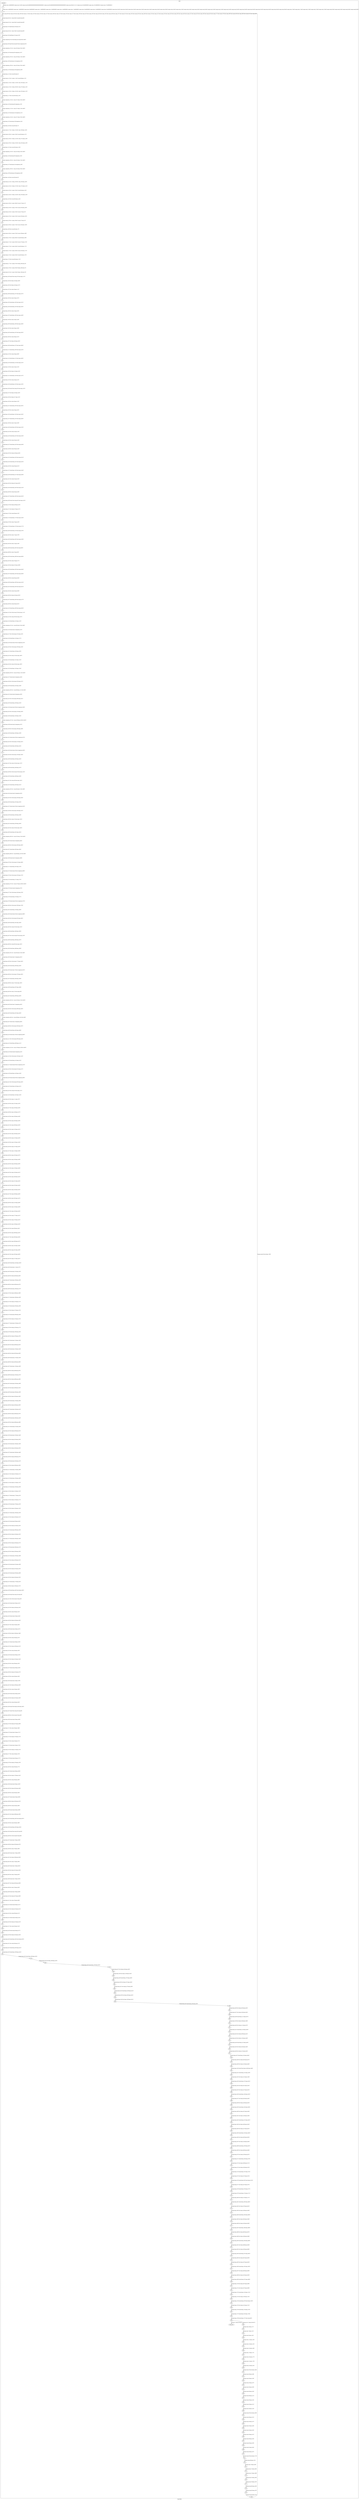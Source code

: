 digraph G {
label="Btor2XCFA";
subgraph cluster_0 {
label="main";
main_init[];
l1[];
l3[];
l4[];
l5[];
l6[];
l7[];
l8[];
l9[];
l10[];
l11[];
l12[];
l13[];
l14[];
l15[];
l16[];
l17[];
l18[];
l19[];
l20[];
l21[];
l22[];
l23[];
l24[];
l25[];
l26[];
l27[];
l28[];
l29[];
l30[];
l31[];
l32[];
l33[];
l34[];
l35[];
l36[];
l37[];
l38[];
l39[];
l40[];
l41[];
l42[];
l43[];
l44[];
l45[];
l46[];
l47[];
l48[];
l49[];
l50[];
l51[];
l52[];
l53[];
l54[];
l55[];
l56[];
l57[];
l58[];
l59[];
l60[];
l61[];
l62[];
l63[];
l64[];
l65[];
l66[];
l67[];
l68[];
l69[];
l70[];
l71[];
l72[];
l73[];
l74[];
l75[];
l76[];
l77[];
l78[];
l79[];
l80[];
l81[];
l82[];
l83[];
l84[];
l85[];
l86[];
l87[];
l88[];
l89[];
l90[];
l91[];
l92[];
l93[];
l94[];
l95[];
l96[];
l97[];
l98[];
l99[];
l100[];
l101[];
l102[];
l103[];
l104[];
l105[];
l106[];
l107[];
l108[];
l109[];
l110[];
l111[];
l112[];
l113[];
l114[];
l115[];
l116[];
l117[];
l118[];
l119[];
l120[];
l121[];
l122[];
l123[];
l124[];
l125[];
l126[];
l127[];
l128[];
l129[];
l130[];
l131[];
l132[];
l133[];
l134[];
l135[];
l136[];
l137[];
l138[];
l139[];
l140[];
l141[];
l142[];
l143[];
l144[];
l145[];
l146[];
l147[];
l148[];
l149[];
l150[];
l151[];
l152[];
l153[];
l154[];
l155[];
l156[];
l157[];
l158[];
l159[];
l160[];
l161[];
l162[];
l163[];
l164[];
l165[];
l166[];
l167[];
l168[];
l169[];
l170[];
l171[];
l172[];
l173[];
l174[];
l175[];
l176[];
l177[];
l178[];
l179[];
l180[];
l181[];
l182[];
l183[];
l184[];
l185[];
l186[];
l187[];
l188[];
l189[];
l190[];
l191[];
l192[];
l193[];
l194[];
l195[];
l196[];
l197[];
l198[];
l199[];
l200[];
l201[];
l202[];
l203[];
l204[];
l205[];
l206[];
l207[];
l208[];
l209[];
l210[];
l211[];
l212[];
l213[];
l214[];
l215[];
l216[];
l217[];
l218[];
l219[];
l220[];
l221[];
l222[];
l223[];
l224[];
l225[];
l226[];
l227[];
l228[];
l229[];
l230[];
l231[];
l232[];
l233[];
l234[];
l235[];
l236[];
l237[];
l238[];
l239[];
l240[];
l241[];
l242[];
l243[];
l244[];
l245[];
l246[];
l247[];
l248[];
l249[];
l250[];
l251[];
l252[];
l253[];
l254[];
l255[];
l256[];
l257[];
l258[];
l259[];
l260[];
l261[];
l262[];
l263[];
l264[];
l265[];
l266[];
l267[];
l268[];
l269[];
l270[];
l271[];
l272[];
l273[];
l274[];
l275[];
l276[];
l277[];
l278[];
l279[];
l280[];
l281[];
l282[];
l283[];
l284[];
l285[];
l286[];
l287[];
l288[];
l289[];
l290[];
l291[];
l292[];
l293[];
l294[];
l295[];
l296[];
l297[];
l298[];
l299[];
l300[];
l301[];
l302[];
l303[];
l304[];
l305[];
l306[];
l307[];
l308[];
l309[];
l310[];
l311[];
l312[];
l313[];
l314[];
l315[];
l316[];
l317[];
l318[];
l319[];
l320[];
l321[];
l322[];
l323[];
l324[];
l325[];
l326[];
l327[];
l328[];
l329[];
l330[];
l331[];
l332[];
l333[];
l334[];
l335[];
l336[];
l337[];
l338[];
l339[];
l340[];
l341[];
l342[];
l343[];
l344[];
l345[];
l346[];
l347[];
l348[];
l349[];
l350[];
l351[];
l352[];
l353[];
l354[];
l355[];
l356[];
l357[];
l358[];
l359[];
l360[];
l361[];
l362[];
l363[];
l364[];
l365[];
l366[];
l367[];
l368[];
l369[];
l370[];
l371[];
l372[];
l373[];
l374[];
l375[];
l376[];
l377[];
l378[];
l379[];
l380[];
l381[];
l382[];
l383[];
l384[];
l385[];
l386[];
l387[];
l388[];
l389[];
l390[];
l391[];
l392[];
l393[];
l394[];
l395[];
l396[];
l397[];
l398[];
l399[];
l400[];
l401[];
l402[];
l403[];
l404[];
l405[];
l406[];
l407[];
l408[];
l409[];
l410[];
l411[];
l412[];
l413[];
l414[];
l415[];
l416[];
l417[];
l418[];
l419[];
l420[];
l421[];
l422[];
l423[];
l424[];
l425[];
l426[];
l427[];
l428[];
l429[];
l430[];
l431[];
l432[];
l433[];
l434[];
l435[];
l436[];
l437[];
l438[];
l439[];
l440[];
l441[];
l442[];
l443[];
l444[];
l445[];
l446[];
l447[];
l448[];
l449[];
l450[];
l451[];
l452[];
l453[];
l454[];
l455[];
l456[];
l457[];
l458[];
l459[];
l460[];
l461[];
l462[];
l463[];
l464[];
l465[];
l466[];
l467[];
l468[];
l469[];
l470[];
l471[];
l472[];
l473[];
l474[];
l475[];
l476[];
l477[];
l478[];
l479[];
l480[];
l481[];
l482[];
l483[];
l484[];
l485[];
l486[];
l487[];
l488[];
l489[];
l490[];
l491[];
l492[];
l493[];
l494[];
l495[];
l496[];
l497[];
l498[];
l499[];
l500[];
l501[];
l502[];
l503[];
l504[];
l505[];
l506[];
l507[];
l508[];
l509[];
l510[];
l511[];
l512[];
l513[];
l514[];
l515[];
l516[];
l517[];
l518[];
l519[];
l520[];
l521[];
l522[];
l523[];
l524[];
l525[];
l526[];
l527[];
l528[];
l529[];
l530[];
l531[];
l532[];
l533[];
l534[];
l535[];
l536[];
l537[];
l538[];
l539[];
main_error[];
l540[];
l541[];
l542[];
l543[];
l544[];
l545[];
l546[];
l547[];
l548[];
l549[];
l550[];
l551[];
l552[];
l553[];
l554[];
l555[];
l556[];
l557[];
l558[];
l559[];
l560[];
l561[];
l562[];
l563[];
l564[];
l565[];
l566[];
l567[];
l568[];
l569[];
l570[];
l571[];
l572[];
l573[];
l574[];
l575[];
l576[];
l577[];
l578[];
l579[];
l580[];
main_init -> l1 [label="[(assign const_4 #b00000000),(assign const_25 #b0),(assign const_88 #b00000000000000000000000000000001),(assign const_89 #b00000000000000000000000000000000),(assign const_98 #b11111111),(assign const_100 #b00000000),(assign const_103 #b00000010),(assign const_107 #b00000001)] "];
l3 -> l4 [label="[(havoc input_99),(havoc input_104),(havoc input_108),(havoc input_111),(havoc input_123),(havoc input_135),(havoc input_147),(havoc input_148),(havoc input_152),(havoc input_153),(havoc input_157),(havoc input_158),(havoc input_162),(havoc input_163),(havoc input_164),(havoc input_165),(havoc input_166),(havoc input_167),(havoc input_191),(havoc input_193),(havoc input_203),(havoc input_208),(havoc input_210),(havoc input_215),(havoc input_219),(havoc input_234),(havoc input_236),(havoc input_246),(havoc input_251),(havoc input_253),(havoc input_258),(havoc input_262),(havoc input_277),(havoc input_279),(havoc input_289),(havoc input_294),(havoc input_296),(havoc input_301),(havoc input_305)] "];
l4 -> l5 [label="[(assign ternary_90 (ite (= state_38 #b1) const_88 const_89))] "];
l5 -> l6 [label="[(assign ternary_91 (ite (= state_58 #b1) const_88 const_89))] "];
l6 -> l7 [label="[(assign binary_92 (bvadd ternary_90 ternary_91))] "];
l7 -> l8 [label="[(assign ternary_93 (ite (= state_78 #b1) const_88 const_89))] "];
l8 -> l9 [label="[(assign binary_94 (bvadd binary_92 ternary_93))] "];
l9 -> l10 [label="[(assign comparison_95 (ite (bvule binary_94 const_88) #b1 #b0))] "];
l10 -> l11 [label="[(assign binary_96 (bvand (bvnot state_86) (bvnot comparison_95)))] "];
l11 -> l12 [label="[(assign comparison_101 (ite (= const_100 state_23) #b1 #b0))] "];
l12 -> l13 [label="[(assign binary_102 (bvand input_99 comparison_101))] "];
l13 -> l14 [label="[(assign comparison_105 (ite (= const_100 state_21) #b1 #b0))] "];
l14 -> l15 [label="[(assign binary_106 (bvand input_104 comparison_105))] "];
l15 -> l16 [label="[(assign comparison_109 (ite (= const_100 state_19) #b1 #b0))] "];
l16 -> l17 [label="[(assign binary_110 (bvand input_108 comparison_109))] "];
l17 -> l18 [label="[(assign binary_112 (bvxor const_98 state_5))] "];
l18 -> l19 [label="[(assign ternary_113 (ite (= input_111 #b1) const_98 binary_112))] "];
l19 -> l20 [label="[(assign ternary_114 (ite (= binary_110 #b1) const_100 ternary_113))] "];
l20 -> l21 [label="[(assign ternary_115 (ite (= binary_106 #b1) const_107 ternary_114))] "];
l21 -> l22 [label="[(assign ternary_116 (ite (= binary_102 #b1) const_103 ternary_115))] "];
l22 -> l23 [label="[(assign binary_117 (bvxor const_98 ternary_116))] "];
l23 -> l24 [label="[(assign comparison_119 (ite (= const_107 state_23) #b1 #b0))] "];
l24 -> l25 [label="[(assign binary_120 (bvand input_99 comparison_119))] "];
l25 -> l26 [label="[(assign comparison_121 (ite (= const_107 state_21) #b1 #b0))] "];
l26 -> l27 [label="[(assign binary_122 (bvand input_104 comparison_121))] "];
l27 -> l28 [label="[(assign comparison_124 (ite (= const_107 state_19) #b1 #b0))] "];
l28 -> l29 [label="[(assign binary_125 (bvand input_108 comparison_124))] "];
l29 -> l30 [label="[(assign binary_126 (bvxor const_98 state_7))] "];
l30 -> l31 [label="[(assign ternary_127 (ite (= binary_125 #b1) const_100 binary_126))] "];
l31 -> l32 [label="[(assign ternary_128 (ite (= input_123 #b1) const_98 ternary_127))] "];
l32 -> l33 [label="[(assign ternary_129 (ite (= binary_122 #b1) const_107 ternary_128))] "];
l33 -> l34 [label="[(assign ternary_130 (ite (= binary_120 #b1) const_103 ternary_129))] "];
l34 -> l35 [label="[(assign binary_131 (bvxor const_98 ternary_130))] "];
l35 -> l36 [label="[(assign comparison_133 (ite (= const_103 state_23) #b1 #b0))] "];
l36 -> l37 [label="[(assign binary_134 (bvand input_99 comparison_133))] "];
l37 -> l38 [label="[(assign comparison_136 (ite (= const_103 state_21) #b1 #b0))] "];
l38 -> l39 [label="[(assign binary_137 (bvand input_104 comparison_136))] "];
l39 -> l40 [label="[(assign comparison_138 (ite (= const_103 state_19) #b1 #b0))] "];
l40 -> l41 [label="[(assign binary_139 (bvand input_108 comparison_138))] "];
l41 -> l42 [label="[(assign binary_140 (bvxor const_98 state_9))] "];
l42 -> l43 [label="[(assign ternary_141 (ite (= binary_139 #b1) const_100 binary_140))] "];
l43 -> l44 [label="[(assign ternary_142 (ite (= binary_137 #b1) const_107 ternary_141))] "];
l44 -> l45 [label="[(assign ternary_143 (ite (= input_135 #b1) const_98 ternary_142))] "];
l45 -> l46 [label="[(assign ternary_144 (ite (= binary_134 #b1) const_103 ternary_143))] "];
l46 -> l47 [label="[(assign binary_145 (bvxor const_98 ternary_144))] "];
l47 -> l48 [label="[(assign ternary_149 (ite (= input_148 #b1) const_107 state_11))] "];
l48 -> l49 [label="[(assign ternary_150 (ite (= input_147 #b1) const_100 ternary_149))] "];
l49 -> l50 [label="[(assign ternary_154 (ite (= input_153 #b1) const_107 state_13))] "];
l50 -> l51 [label="[(assign ternary_155 (ite (= input_152 #b1) const_100 ternary_154))] "];
l51 -> l52 [label="[(assign ternary_159 (ite (= input_158 #b1) const_107 state_15))] "];
l52 -> l53 [label="[(assign ternary_160 (ite (= input_157 #b1) const_100 ternary_159))] "];
l53 -> l54 [label="[(assign binary_168 (bvxor const_98 state_17))] "];
l54 -> l55 [label="[(assign ternary_169 (ite (= input_167 #b1) const_100 binary_168))] "];
l55 -> l56 [label="[(assign ternary_170 (ite (= input_166 #b1) const_98 ternary_169))] "];
l56 -> l57 [label="[(assign ternary_171 (ite (= input_165 #b1) const_107 ternary_170))] "];
l57 -> l58 [label="[(assign ternary_172 (ite (= input_164 #b1) const_98 ternary_171))] "];
l58 -> l59 [label="[(assign ternary_173 (ite (= input_163 #b1) const_103 ternary_172))] "];
l59 -> l60 [label="[(assign ternary_174 (ite (= input_162 #b1) const_98 ternary_173))] "];
l60 -> l61 [label="[(assign binary_175 (bvxor const_98 ternary_174))] "];
l61 -> l62 [label="[(assign ternary_177 (ite (= input_167 #b1) binary_168 state_19))] "];
l62 -> l63 [label="[(assign ternary_179 (ite (= input_165 #b1) binary_168 state_21))] "];
l63 -> l64 [label="[(assign ternary_181 (ite (= input_163 #b1) binary_168 state_23))] "];
l64 -> l65 [label="[(assign binary_183 (bvand (bvnot state_26) (bvnot input_111)))] "];
l65 -> l66 [label="[(assign binary_184 (bvor binary_183 input_166))] "];
l66 -> l67 [label="[(assign binary_185 (bvor binary_184 input_147))] "];
l67 -> l68 [label="[(assign binary_187 (bvor state_28 input_111))] "];
l68 -> l69 [label="[(assign binary_188 (bvand binary_187 (bvnot input_167)))] "];
l69 -> l70 [label="[(assign binary_190 (bvor state_30 input_167))] "];
l70 -> l71 [label="[(assign binary_192 (bvand binary_190 (bvnot input_191)))] "];
l71 -> l72 [label="[(assign binary_194 (bvand binary_192 (bvnot input_193)))] "];
l72 -> l73 [label="[(assign binary_196 (bvor state_32 input_193))] "];
l73 -> l74 [label="[(assign binary_197 (bvand binary_196 (bvnot input_148)))] "];
l74 -> l75 [label="[(assign binary_199 (bvor state_34 input_148))] "];
l75 -> l76 [label="[(assign binary_200 (bvand binary_199 (bvnot input_108)))] "];
l76 -> l77 [label="[(assign binary_202 (bvor state_36 input_108))] "];
l77 -> l78 [label="[(assign binary_204 (bvand binary_202 (bvnot input_203)))] "];
l78 -> l79 [label="[(assign binary_206 (bvor state_38 input_191))] "];
l79 -> l80 [label="[(assign binary_207 (bvor binary_206 input_203))] "];
l80 -> l81 [label="[(assign binary_209 (bvand binary_207 (bvnot input_208)))] "];
l81 -> l82 [label="[(assign binary_211 (bvand binary_209 (bvnot input_210)))] "];
l82 -> l83 [label="[(assign binary_213 (bvor state_40 input_208))] "];
l83 -> l84 [label="[(assign binary_214 (bvand binary_213 (bvnot input_166)))] "];
l84 -> l85 [label="[(assign binary_216 (bvand binary_214 (bvnot input_215)))] "];
l85 -> l86 [label="[(assign binary_218 (bvor state_42 input_210))] "];
l86 -> l87 [label="[(assign binary_220 (bvor binary_218 input_219))] "];
l87 -> l88 [label="[(assign binary_221 (bvand binary_220 (bvnot input_147)))] "];
l88 -> l89 [label="[(assign binary_223 (bvor state_44 input_215))] "];
l89 -> l90 [label="[(assign binary_224 (bvand binary_223 (bvnot input_219)))] "];
l90 -> l91 [label="[(assign binary_226 (bvand (bvnot state_46) (bvnot input_123)))] "];
l91 -> l92 [label="[(assign binary_227 (bvor binary_226 input_164))] "];
l92 -> l93 [label="[(assign binary_228 (bvor binary_227 input_152))] "];
l93 -> l94 [label="[(assign binary_230 (bvor state_48 input_123))] "];
l94 -> l95 [label="[(assign binary_231 (bvand binary_230 (bvnot input_165)))] "];
l95 -> l96 [label="[(assign binary_233 (bvor state_50 input_165))] "];
l96 -> l97 [label="[(assign binary_235 (bvand binary_233 (bvnot input_234)))] "];
l97 -> l98 [label="[(assign binary_237 (bvand binary_235 (bvnot input_236)))] "];
l98 -> l99 [label="[(assign binary_239 (bvor state_52 input_236))] "];
l99 -> l100 [label="[(assign binary_240 (bvand binary_239 (bvnot input_153)))] "];
l100 -> l101 [label="[(assign binary_242 (bvor state_54 input_153))] "];
l101 -> l102 [label="[(assign binary_243 (bvand binary_242 (bvnot input_104)))] "];
l102 -> l103 [label="[(assign binary_245 (bvor state_56 input_104))] "];
l103 -> l104 [label="[(assign binary_247 (bvand binary_245 (bvnot input_246)))] "];
l104 -> l105 [label="[(assign binary_249 (bvor state_58 input_234))] "];
l105 -> l106 [label="[(assign binary_250 (bvor binary_249 input_246))] "];
l106 -> l107 [label="[(assign binary_252 (bvand binary_250 (bvnot input_251)))] "];
l107 -> l108 [label="[(assign binary_254 (bvand binary_252 (bvnot input_253)))] "];
l108 -> l109 [label="[(assign binary_256 (bvor state_60 input_251))] "];
l109 -> l110 [label="[(assign binary_257 (bvand binary_256 (bvnot input_164)))] "];
l110 -> l111 [label="[(assign binary_259 (bvand binary_257 (bvnot input_258)))] "];
l111 -> l112 [label="[(assign binary_261 (bvor state_62 input_253))] "];
l112 -> l113 [label="[(assign binary_263 (bvor binary_261 input_262))] "];
l113 -> l114 [label="[(assign binary_264 (bvand binary_263 (bvnot input_152)))] "];
l114 -> l115 [label="[(assign binary_266 (bvor state_64 input_258))] "];
l115 -> l116 [label="[(assign binary_267 (bvand binary_266 (bvnot input_262)))] "];
l116 -> l117 [label="[(assign binary_269 (bvand (bvnot state_66) (bvnot input_135)))] "];
l117 -> l118 [label="[(assign binary_270 (bvor binary_269 input_162))] "];
l118 -> l119 [label="[(assign binary_271 (bvor binary_270 input_157))] "];
l119 -> l120 [label="[(assign binary_273 (bvor state_68 input_135))] "];
l120 -> l121 [label="[(assign binary_274 (bvand binary_273 (bvnot input_163)))] "];
l121 -> l122 [label="[(assign binary_276 (bvor state_70 input_163))] "];
l122 -> l123 [label="[(assign binary_278 (bvand binary_276 (bvnot input_277)))] "];
l123 -> l124 [label="[(assign binary_280 (bvand binary_278 (bvnot input_279)))] "];
l124 -> l125 [label="[(assign binary_282 (bvor state_72 input_279))] "];
l125 -> l126 [label="[(assign binary_283 (bvand binary_282 (bvnot input_158)))] "];
l126 -> l127 [label="[(assign binary_285 (bvor state_74 input_158))] "];
l127 -> l128 [label="[(assign binary_286 (bvand binary_285 (bvnot input_99)))] "];
l128 -> l129 [label="[(assign binary_288 (bvor state_76 input_99))] "];
l129 -> l130 [label="[(assign binary_290 (bvand binary_288 (bvnot input_289)))] "];
l130 -> l131 [label="[(assign binary_292 (bvor state_78 input_277))] "];
l131 -> l132 [label="[(assign binary_293 (bvor binary_292 input_289))] "];
l132 -> l133 [label="[(assign binary_295 (bvand binary_293 (bvnot input_294)))] "];
l133 -> l134 [label="[(assign binary_297 (bvand binary_295 (bvnot input_296)))] "];
l134 -> l135 [label="[(assign binary_299 (bvor state_80 input_294))] "];
l135 -> l136 [label="[(assign binary_300 (bvand binary_299 (bvnot input_162)))] "];
l136 -> l137 [label="[(assign binary_302 (bvand binary_300 (bvnot input_301)))] "];
l137 -> l138 [label="[(assign binary_304 (bvor state_82 input_296))] "];
l138 -> l139 [label="[(assign binary_306 (bvor binary_304 input_305))] "];
l139 -> l140 [label="[(assign binary_307 (bvand binary_306 (bvnot input_157)))] "];
l140 -> l141 [label="[(assign binary_309 (bvor state_84 input_301))] "];
l141 -> l142 [label="[(assign binary_310 (bvand binary_309 (bvnot input_305)))] "];
l142 -> l143 [label="[(assign binary_312 (bvor (bvnot state_26) (bvnot input_111)))] "];
l143 -> l144 [label="[(assign binary_313 (bvor state_28 (bvnot input_167)))] "];
l144 -> l145 [label="[(assign binary_314 (bvand binary_312 binary_313))] "];
l145 -> l146 [label="[(assign comparison_315 (ite (= const_98 state_19) #b1 #b0))] "];
l146 -> l147 [label="[(assign binary_316 (bvand state_30 comparison_315))] "];
l147 -> l148 [label="[(assign binary_317 (bvor (bvnot input_191) binary_316))] "];
l148 -> l149 [label="[(assign binary_318 (bvand binary_314 binary_317))] "];
l149 -> l150 [label="[(assign binary_319 (bvand state_30 (bvnot comparison_315)))] "];
l150 -> l151 [label="[(assign binary_320 (bvor (bvnot input_193) binary_319))] "];
l151 -> l152 [label="[(assign binary_321 (bvand binary_318 binary_320))] "];
l152 -> l153 [label="[(assign binary_322 (bvor state_32 (bvnot input_148)))] "];
l153 -> l154 [label="[(assign binary_323 (bvand binary_321 binary_322))] "];
l154 -> l155 [label="[(assign binary_324 (bvor state_34 (bvnot input_108)))] "];
l155 -> l156 [label="[(assign binary_325 (bvand binary_323 binary_324))] "];
l156 -> l157 [label="[(assign comparison_326 (ite (= const_100 state_11) #b1 #b0))] "];
l157 -> l158 [label="[(assign binary_327 (bvand state_36 comparison_326))] "];
l158 -> l159 [label="[(assign binary_328 (bvor (bvnot input_203) binary_327))] "];
l159 -> l160 [label="[(assign binary_329 (bvand binary_325 binary_328))] "];
l160 -> l161 [label="[(assign comparison_330 (ite (= const_98 binary_112) #b1 #b0))] "];
l161 -> l162 [label="[(assign binary_331 (bvand state_38 comparison_330))] "];
l162 -> l163 [label="[(assign binary_332 (bvor (bvnot input_208) binary_331))] "];
l163 -> l164 [label="[(assign binary_333 (bvand binary_329 binary_332))] "];
l164 -> l165 [label="[(assign binary_334 (bvand state_38 (bvnot comparison_330)))] "];
l165 -> l166 [label="[(assign binary_335 (bvor (bvnot input_210) binary_334))] "];
l166 -> l167 [label="[(assign binary_336 (bvand binary_333 binary_335))] "];
l167 -> l168 [label="[(assign comparison_337 (ite (= const_100 binary_168) #b1 #b0))] "];
l168 -> l169 [label="[(assign binary_338 (bvand state_40 comparison_337))] "];
l169 -> l170 [label="[(assign binary_339 (bvor (bvnot input_166) binary_338))] "];
l170 -> l171 [label="[(assign binary_340 (bvand binary_336 binary_339))] "];
l171 -> l172 [label="[(assign binary_341 (bvand state_40 (bvnot comparison_337)))] "];
l172 -> l173 [label="[(assign binary_342 (bvor (bvnot input_215) binary_341))] "];
l173 -> l174 [label="[(assign binary_343 (bvand binary_340 binary_342))] "];
l174 -> l175 [label="[(assign binary_344 (bvand state_44 (bvnot comparison_330)))] "];
l175 -> l176 [label="[(assign binary_345 (bvor (bvnot input_219) binary_344))] "];
l176 -> l177 [label="[(assign binary_346 (bvand binary_343 binary_345))] "];
l177 -> l178 [label="[(assign binary_347 (bvor state_42 (bvnot input_147)))] "];
l178 -> l179 [label="[(assign binary_348 (bvand binary_346 binary_347))] "];
l179 -> l180 [label="[(assign binary_349 (bvor (bvnot state_46) (bvnot input_123)))] "];
l180 -> l181 [label="[(assign binary_350 (bvand binary_348 binary_349))] "];
l181 -> l182 [label="[(assign binary_351 (bvor state_48 (bvnot input_165)))] "];
l182 -> l183 [label="[(assign binary_352 (bvand binary_350 binary_351))] "];
l183 -> l184 [label="[(assign comparison_353 (ite (= const_98 state_21) #b1 #b0))] "];
l184 -> l185 [label="[(assign binary_354 (bvand state_50 comparison_353))] "];
l185 -> l186 [label="[(assign binary_355 (bvor (bvnot input_234) binary_354))] "];
l186 -> l187 [label="[(assign binary_356 (bvand binary_352 binary_355))] "];
l187 -> l188 [label="[(assign binary_357 (bvand state_50 (bvnot comparison_353)))] "];
l188 -> l189 [label="[(assign binary_358 (bvor (bvnot input_236) binary_357))] "];
l189 -> l190 [label="[(assign binary_359 (bvand binary_356 binary_358))] "];
l190 -> l191 [label="[(assign binary_360 (bvor state_52 (bvnot input_153)))] "];
l191 -> l192 [label="[(assign binary_361 (bvand binary_359 binary_360))] "];
l192 -> l193 [label="[(assign binary_362 (bvor state_54 (bvnot input_104)))] "];
l193 -> l194 [label="[(assign binary_363 (bvand binary_361 binary_362))] "];
l194 -> l195 [label="[(assign comparison_364 (ite (= const_100 state_13) #b1 #b0))] "];
l195 -> l196 [label="[(assign binary_365 (bvand state_56 comparison_364))] "];
l196 -> l197 [label="[(assign binary_366 (bvor (bvnot input_246) binary_365))] "];
l197 -> l198 [label="[(assign binary_367 (bvand binary_363 binary_366))] "];
l198 -> l199 [label="[(assign comparison_368 (ite (= const_98 binary_126) #b1 #b0))] "];
l199 -> l200 [label="[(assign binary_369 (bvand state_58 comparison_368))] "];
l200 -> l201 [label="[(assign binary_370 (bvor (bvnot input_251) binary_369))] "];
l201 -> l202 [label="[(assign binary_371 (bvand binary_367 binary_370))] "];
l202 -> l203 [label="[(assign binary_372 (bvand state_58 (bvnot comparison_368)))] "];
l203 -> l204 [label="[(assign binary_373 (bvor (bvnot input_253) binary_372))] "];
l204 -> l205 [label="[(assign binary_374 (bvand binary_371 binary_373))] "];
l205 -> l206 [label="[(assign comparison_375 (ite (= const_107 binary_168) #b1 #b0))] "];
l206 -> l207 [label="[(assign binary_376 (bvand state_60 comparison_375))] "];
l207 -> l208 [label="[(assign binary_377 (bvor (bvnot input_164) binary_376))] "];
l208 -> l209 [label="[(assign binary_378 (bvand binary_374 binary_377))] "];
l209 -> l210 [label="[(assign binary_379 (bvand state_60 (bvnot comparison_375)))] "];
l210 -> l211 [label="[(assign binary_380 (bvor (bvnot input_258) binary_379))] "];
l211 -> l212 [label="[(assign binary_381 (bvand binary_378 binary_380))] "];
l212 -> l213 [label="[(assign binary_382 (bvand state_64 (bvnot comparison_368)))] "];
l213 -> l214 [label="[(assign binary_383 (bvor (bvnot input_262) binary_382))] "];
l214 -> l215 [label="[(assign binary_384 (bvand binary_381 binary_383))] "];
l215 -> l216 [label="[(assign binary_385 (bvor state_62 (bvnot input_152)))] "];
l216 -> l217 [label="[(assign binary_386 (bvand binary_384 binary_385))] "];
l217 -> l218 [label="[(assign binary_387 (bvor (bvnot state_66) (bvnot input_135)))] "];
l218 -> l219 [label="[(assign binary_388 (bvand binary_386 binary_387))] "];
l219 -> l220 [label="[(assign binary_389 (bvor state_68 (bvnot input_163)))] "];
l220 -> l221 [label="[(assign binary_390 (bvand binary_388 binary_389))] "];
l221 -> l222 [label="[(assign comparison_391 (ite (= const_98 state_23) #b1 #b0))] "];
l222 -> l223 [label="[(assign binary_392 (bvand state_70 comparison_391))] "];
l223 -> l224 [label="[(assign binary_393 (bvor (bvnot input_277) binary_392))] "];
l224 -> l225 [label="[(assign binary_394 (bvand binary_390 binary_393))] "];
l225 -> l226 [label="[(assign binary_395 (bvand state_70 (bvnot comparison_391)))] "];
l226 -> l227 [label="[(assign binary_396 (bvor (bvnot input_279) binary_395))] "];
l227 -> l228 [label="[(assign binary_397 (bvand binary_394 binary_396))] "];
l228 -> l229 [label="[(assign binary_398 (bvor state_72 (bvnot input_158)))] "];
l229 -> l230 [label="[(assign binary_399 (bvand binary_397 binary_398))] "];
l230 -> l231 [label="[(assign binary_400 (bvor state_74 (bvnot input_99)))] "];
l231 -> l232 [label="[(assign binary_401 (bvand binary_399 binary_400))] "];
l232 -> l233 [label="[(assign comparison_402 (ite (= const_100 state_15) #b1 #b0))] "];
l233 -> l234 [label="[(assign binary_403 (bvand state_76 comparison_402))] "];
l234 -> l235 [label="[(assign binary_404 (bvor (bvnot input_289) binary_403))] "];
l235 -> l236 [label="[(assign binary_405 (bvand binary_401 binary_404))] "];
l236 -> l237 [label="[(assign comparison_406 (ite (= const_98 binary_140) #b1 #b0))] "];
l237 -> l238 [label="[(assign binary_407 (bvand state_78 comparison_406))] "];
l238 -> l239 [label="[(assign binary_408 (bvor (bvnot input_294) binary_407))] "];
l239 -> l240 [label="[(assign binary_409 (bvand binary_405 binary_408))] "];
l240 -> l241 [label="[(assign binary_410 (bvand state_78 (bvnot comparison_406)))] "];
l241 -> l242 [label="[(assign binary_411 (bvor (bvnot input_296) binary_410))] "];
l242 -> l243 [label="[(assign binary_412 (bvand binary_409 binary_411))] "];
l243 -> l244 [label="[(assign comparison_413 (ite (= const_103 binary_168) #b1 #b0))] "];
l244 -> l245 [label="[(assign binary_414 (bvand state_80 comparison_413))] "];
l245 -> l246 [label="[(assign binary_415 (bvor (bvnot input_162) binary_414))] "];
l246 -> l247 [label="[(assign binary_416 (bvand binary_412 binary_415))] "];
l247 -> l248 [label="[(assign binary_417 (bvand state_80 (bvnot comparison_413)))] "];
l248 -> l249 [label="[(assign binary_418 (bvor (bvnot input_301) binary_417))] "];
l249 -> l250 [label="[(assign binary_419 (bvand binary_416 binary_418))] "];
l250 -> l251 [label="[(assign binary_420 (bvand state_84 (bvnot comparison_406)))] "];
l251 -> l252 [label="[(assign binary_421 (bvor (bvnot input_305) binary_420))] "];
l252 -> l253 [label="[(assign binary_422 (bvand binary_419 binary_421))] "];
l253 -> l254 [label="[(assign binary_423 (bvor state_82 (bvnot input_157)))] "];
l254 -> l255 [label="[(assign binary_424 (bvand binary_422 binary_423))] "];
l255 -> l256 [label="[(assign binary_425 (bvor input_111 input_167))] "];
l256 -> l257 [label="[(assign binary_426 (bvor input_191 binary_425))] "];
l257 -> l258 [label="[(assign binary_427 (bvor input_193 binary_426))] "];
l258 -> l259 [label="[(assign binary_428 (bvor input_148 binary_427))] "];
l259 -> l260 [label="[(assign binary_429 (bvor input_108 binary_428))] "];
l260 -> l261 [label="[(assign binary_430 (bvor input_203 binary_429))] "];
l261 -> l262 [label="[(assign binary_431 (bvor input_208 binary_430))] "];
l262 -> l263 [label="[(assign binary_432 (bvor input_210 binary_431))] "];
l263 -> l264 [label="[(assign binary_433 (bvor input_166 binary_432))] "];
l264 -> l265 [label="[(assign binary_434 (bvor input_215 binary_433))] "];
l265 -> l266 [label="[(assign binary_435 (bvor input_219 binary_434))] "];
l266 -> l267 [label="[(assign binary_436 (bvor input_147 binary_435))] "];
l267 -> l268 [label="[(assign binary_437 (bvor input_123 binary_436))] "];
l268 -> l269 [label="[(assign binary_438 (bvor input_165 binary_437))] "];
l269 -> l270 [label="[(assign binary_439 (bvor input_234 binary_438))] "];
l270 -> l271 [label="[(assign binary_440 (bvor input_236 binary_439))] "];
l271 -> l272 [label="[(assign binary_441 (bvor input_153 binary_440))] "];
l272 -> l273 [label="[(assign binary_442 (bvor input_104 binary_441))] "];
l273 -> l274 [label="[(assign binary_443 (bvor input_246 binary_442))] "];
l274 -> l275 [label="[(assign binary_444 (bvor input_251 binary_443))] "];
l275 -> l276 [label="[(assign binary_445 (bvor input_253 binary_444))] "];
l276 -> l277 [label="[(assign binary_446 (bvor input_164 binary_445))] "];
l277 -> l278 [label="[(assign binary_447 (bvor input_258 binary_446))] "];
l278 -> l279 [label="[(assign binary_448 (bvor input_262 binary_447))] "];
l279 -> l280 [label="[(assign binary_449 (bvor input_152 binary_448))] "];
l280 -> l281 [label="[(assign binary_450 (bvor input_135 binary_449))] "];
l281 -> l282 [label="[(assign binary_451 (bvor input_163 binary_450))] "];
l282 -> l283 [label="[(assign binary_452 (bvor input_277 binary_451))] "];
l283 -> l284 [label="[(assign binary_453 (bvor input_279 binary_452))] "];
l284 -> l285 [label="[(assign binary_454 (bvor input_158 binary_453))] "];
l285 -> l286 [label="[(assign binary_455 (bvor input_99 binary_454))] "];
l286 -> l287 [label="[(assign binary_456 (bvor input_289 binary_455))] "];
l287 -> l288 [label="[(assign binary_457 (bvor input_294 binary_456))] "];
l288 -> l289 [label="[(assign binary_458 (bvor input_296 binary_457))] "];
l289 -> l290 [label="[(assign binary_459 (bvor input_162 binary_458))] "];
l290 -> l291 [label="[(assign binary_460 (bvor input_301 binary_459))] "];
l291 -> l292 [label="[(assign binary_461 (bvor input_305 binary_460))] "];
l292 -> l293 [label="[(assign binary_462 (bvor input_157 binary_461))] "];
l293 -> l294 [label="[(assign binary_463 (bvand binary_424 binary_462))] "];
l294 -> l295 [label="[(assign binary_464 (bvand input_111 input_167))] "];
l295 -> l296 [label="[(assign binary_465 (bvand input_191 binary_425))] "];
l296 -> l297 [label="[(assign binary_466 (bvor binary_464 binary_465))] "];
l297 -> l298 [label="[(assign binary_467 (bvand input_193 binary_426))] "];
l298 -> l299 [label="[(assign binary_468 (bvor binary_466 binary_467))] "];
l299 -> l300 [label="[(assign binary_469 (bvand input_148 binary_427))] "];
l300 -> l301 [label="[(assign binary_470 (bvor binary_468 binary_469))] "];
l301 -> l302 [label="[(assign binary_471 (bvand input_108 binary_428))] "];
l302 -> l303 [label="[(assign binary_472 (bvor binary_470 binary_471))] "];
l303 -> l304 [label="[(assign binary_473 (bvand input_203 binary_429))] "];
l304 -> l305 [label="[(assign binary_474 (bvor binary_472 binary_473))] "];
l305 -> l306 [label="[(assign binary_475 (bvand input_208 binary_430))] "];
l306 -> l307 [label="[(assign binary_476 (bvor binary_474 binary_475))] "];
l307 -> l308 [label="[(assign binary_477 (bvand input_210 binary_431))] "];
l308 -> l309 [label="[(assign binary_478 (bvor binary_476 binary_477))] "];
l309 -> l310 [label="[(assign binary_479 (bvand input_166 binary_432))] "];
l310 -> l311 [label="[(assign binary_480 (bvor binary_478 binary_479))] "];
l311 -> l312 [label="[(assign binary_481 (bvand input_215 binary_433))] "];
l312 -> l313 [label="[(assign binary_482 (bvor binary_480 binary_481))] "];
l313 -> l314 [label="[(assign binary_483 (bvand input_219 binary_434))] "];
l314 -> l315 [label="[(assign binary_484 (bvor binary_482 binary_483))] "];
l315 -> l316 [label="[(assign binary_485 (bvand input_147 binary_435))] "];
l316 -> l317 [label="[(assign binary_486 (bvor binary_484 binary_485))] "];
l317 -> l318 [label="[(assign binary_487 (bvand input_123 binary_436))] "];
l318 -> l319 [label="[(assign binary_488 (bvor binary_486 binary_487))] "];
l319 -> l320 [label="[(assign binary_489 (bvand input_165 binary_437))] "];
l320 -> l321 [label="[(assign binary_490 (bvor binary_488 binary_489))] "];
l321 -> l322 [label="[(assign binary_491 (bvand input_234 binary_438))] "];
l322 -> l323 [label="[(assign binary_492 (bvor binary_490 binary_491))] "];
l323 -> l324 [label="[(assign binary_493 (bvand input_236 binary_439))] "];
l324 -> l325 [label="[(assign binary_494 (bvor binary_492 binary_493))] "];
l325 -> l326 [label="[(assign binary_495 (bvand input_153 binary_440))] "];
l326 -> l327 [label="[(assign binary_496 (bvor binary_494 binary_495))] "];
l327 -> l328 [label="[(assign binary_497 (bvand input_104 binary_441))] "];
l328 -> l329 [label="[(assign binary_498 (bvor binary_496 binary_497))] "];
l329 -> l330 [label="[(assign binary_499 (bvand input_246 binary_442))] "];
l330 -> l331 [label="[(assign binary_500 (bvor binary_498 binary_499))] "];
l331 -> l332 [label="[(assign binary_501 (bvand input_251 binary_443))] "];
l332 -> l333 [label="[(assign binary_502 (bvor binary_500 binary_501))] "];
l333 -> l334 [label="[(assign binary_503 (bvand input_253 binary_444))] "];
l334 -> l335 [label="[(assign binary_504 (bvor binary_502 binary_503))] "];
l335 -> l336 [label="[(assign binary_505 (bvand input_164 binary_445))] "];
l336 -> l337 [label="[(assign binary_506 (bvor binary_504 binary_505))] "];
l337 -> l338 [label="[(assign binary_507 (bvand input_258 binary_446))] "];
l338 -> l339 [label="[(assign binary_508 (bvor binary_506 binary_507))] "];
l339 -> l340 [label="[(assign binary_509 (bvand input_262 binary_447))] "];
l340 -> l341 [label="[(assign binary_510 (bvor binary_508 binary_509))] "];
l341 -> l342 [label="[(assign binary_511 (bvand input_152 binary_448))] "];
l342 -> l343 [label="[(assign binary_512 (bvor binary_510 binary_511))] "];
l343 -> l344 [label="[(assign binary_513 (bvand input_135 binary_449))] "];
l344 -> l345 [label="[(assign binary_514 (bvor binary_512 binary_513))] "];
l345 -> l346 [label="[(assign binary_515 (bvand input_163 binary_450))] "];
l346 -> l347 [label="[(assign binary_516 (bvor binary_514 binary_515))] "];
l347 -> l348 [label="[(assign binary_517 (bvand input_277 binary_451))] "];
l348 -> l349 [label="[(assign binary_518 (bvor binary_516 binary_517))] "];
l349 -> l350 [label="[(assign binary_519 (bvand input_279 binary_452))] "];
l350 -> l351 [label="[(assign binary_520 (bvor binary_518 binary_519))] "];
l351 -> l352 [label="[(assign binary_521 (bvand input_158 binary_453))] "];
l352 -> l353 [label="[(assign binary_522 (bvor binary_520 binary_521))] "];
l353 -> l354 [label="[(assign binary_523 (bvand input_99 binary_454))] "];
l354 -> l355 [label="[(assign binary_524 (bvor binary_522 binary_523))] "];
l355 -> l356 [label="[(assign binary_525 (bvand input_289 binary_455))] "];
l356 -> l357 [label="[(assign binary_526 (bvor binary_524 binary_525))] "];
l357 -> l358 [label="[(assign binary_527 (bvand input_294 binary_456))] "];
l358 -> l359 [label="[(assign binary_528 (bvor binary_526 binary_527))] "];
l359 -> l360 [label="[(assign binary_529 (bvand input_296 binary_457))] "];
l360 -> l361 [label="[(assign binary_530 (bvor binary_528 binary_529))] "];
l361 -> l362 [label="[(assign binary_531 (bvand input_162 binary_458))] "];
l362 -> l363 [label="[(assign binary_532 (bvor binary_530 binary_531))] "];
l363 -> l364 [label="[(assign binary_533 (bvand input_301 binary_459))] "];
l364 -> l365 [label="[(assign binary_534 (bvor binary_532 binary_533))] "];
l365 -> l366 [label="[(assign binary_535 (bvand input_305 binary_460))] "];
l366 -> l367 [label="[(assign binary_536 (bvor binary_534 binary_535))] "];
l367 -> l368 [label="[(assign binary_537 (bvand input_157 binary_461))] "];
l368 -> l369 [label="[(assign binary_538 (bvor binary_536 binary_537))] "];
l369 -> l370 [label="[(assign binary_539 (bvand binary_463 (bvnot binary_538)))] "];
l370 -> l371 [label="[(assign binary_540 (bvand (bvnot state_26) state_28))] "];
l371 -> l372 [label="[(assign binary_541 (bvor (bvnot state_26) state_28))] "];
l372 -> l373 [label="[(assign binary_542 (bvand state_30 binary_541))] "];
l373 -> l374 [label="[(assign binary_543 (bvor binary_540 binary_542))] "];
l374 -> l375 [label="[(assign binary_544 (bvor state_30 binary_541))] "];
l375 -> l376 [label="[(assign binary_545 (bvand state_32 binary_544))] "];
l376 -> l377 [label="[(assign binary_546 (bvor binary_543 binary_545))] "];
l377 -> l378 [label="[(assign binary_547 (bvor state_32 binary_544))] "];
l378 -> l379 [label="[(assign binary_548 (bvand state_34 binary_547))] "];
l379 -> l380 [label="[(assign binary_549 (bvor binary_546 binary_548))] "];
l380 -> l381 [label="[(assign binary_550 (bvor state_34 binary_547))] "];
l381 -> l382 [label="[(assign binary_551 (bvand state_36 binary_550))] "];
l382 -> l383 [label="[(assign binary_552 (bvor binary_549 binary_551))] "];
l383 -> l384 [label="[(assign binary_553 (bvor state_36 binary_550))] "];
l384 -> l385 [label="[(assign binary_554 (bvand state_38 binary_553))] "];
l385 -> l386 [label="[(assign binary_555 (bvor binary_552 binary_554))] "];
l386 -> l387 [label="[(assign binary_556 (bvor state_38 binary_553))] "];
l387 -> l388 [label="[(assign binary_557 (bvand state_40 binary_556))] "];
l388 -> l389 [label="[(assign binary_558 (bvor binary_555 binary_557))] "];
l389 -> l390 [label="[(assign binary_559 (bvor state_40 binary_556))] "];
l390 -> l391 [label="[(assign binary_560 (bvand state_42 binary_559))] "];
l391 -> l392 [label="[(assign binary_561 (bvor binary_558 binary_560))] "];
l392 -> l393 [label="[(assign binary_562 (bvor state_42 binary_559))] "];
l393 -> l394 [label="[(assign binary_563 (bvand state_44 binary_562))] "];
l394 -> l395 [label="[(assign binary_564 (bvor binary_561 binary_563))] "];
l395 -> l396 [label="[(assign binary_565 (bvor state_44 binary_562))] "];
l396 -> l397 [label="[(assign binary_566 (bvand (bvnot binary_564) binary_565))] "];
l397 -> l398 [label="[(assign binary_567 (bvand (bvnot state_46) state_48))] "];
l398 -> l399 [label="[(assign binary_568 (bvor (bvnot state_46) state_48))] "];
l399 -> l400 [label="[(assign binary_569 (bvand state_50 binary_568))] "];
l400 -> l401 [label="[(assign binary_570 (bvor binary_567 binary_569))] "];
l401 -> l402 [label="[(assign binary_571 (bvor state_50 binary_568))] "];
l402 -> l403 [label="[(assign binary_572 (bvand state_52 binary_571))] "];
l403 -> l404 [label="[(assign binary_573 (bvor binary_570 binary_572))] "];
l404 -> l405 [label="[(assign binary_574 (bvor state_52 binary_571))] "];
l405 -> l406 [label="[(assign binary_575 (bvand state_54 binary_574))] "];
l406 -> l407 [label="[(assign binary_576 (bvor binary_573 binary_575))] "];
l407 -> l408 [label="[(assign binary_577 (bvor state_54 binary_574))] "];
l408 -> l409 [label="[(assign binary_578 (bvand state_56 binary_577))] "];
l409 -> l410 [label="[(assign binary_579 (bvor binary_576 binary_578))] "];
l410 -> l411 [label="[(assign binary_580 (bvor state_56 binary_577))] "];
l411 -> l412 [label="[(assign binary_581 (bvand state_58 binary_580))] "];
l412 -> l413 [label="[(assign binary_582 (bvor binary_579 binary_581))] "];
l413 -> l414 [label="[(assign binary_583 (bvor state_58 binary_580))] "];
l414 -> l415 [label="[(assign binary_584 (bvand state_60 binary_583))] "];
l415 -> l416 [label="[(assign binary_585 (bvor binary_582 binary_584))] "];
l416 -> l417 [label="[(assign binary_586 (bvor state_60 binary_583))] "];
l417 -> l418 [label="[(assign binary_587 (bvand state_62 binary_586))] "];
l418 -> l419 [label="[(assign binary_588 (bvor binary_585 binary_587))] "];
l419 -> l420 [label="[(assign binary_589 (bvor state_62 binary_586))] "];
l420 -> l421 [label="[(assign binary_590 (bvand state_64 binary_589))] "];
l421 -> l422 [label="[(assign binary_591 (bvor binary_588 binary_590))] "];
l422 -> l423 [label="[(assign binary_592 (bvand binary_566 (bvnot binary_591)))] "];
l423 -> l424 [label="[(assign binary_593 (bvor state_64 binary_589))] "];
l424 -> l425 [label="[(assign binary_594 (bvand binary_592 binary_593))] "];
l425 -> l426 [label="[(assign binary_595 (bvand (bvnot state_66) state_68))] "];
l426 -> l427 [label="[(assign binary_596 (bvor (bvnot state_66) state_68))] "];
l427 -> l428 [label="[(assign binary_597 (bvand state_70 binary_596))] "];
l428 -> l429 [label="[(assign binary_598 (bvor binary_595 binary_597))] "];
l429 -> l430 [label="[(assign binary_599 (bvor state_70 binary_596))] "];
l430 -> l431 [label="[(assign binary_600 (bvand state_72 binary_599))] "];
l431 -> l432 [label="[(assign binary_601 (bvor binary_598 binary_600))] "];
l432 -> l433 [label="[(assign binary_602 (bvor state_72 binary_599))] "];
l433 -> l434 [label="[(assign binary_603 (bvand state_74 binary_602))] "];
l434 -> l435 [label="[(assign binary_604 (bvor binary_601 binary_603))] "];
l435 -> l436 [label="[(assign binary_605 (bvor state_74 binary_602))] "];
l436 -> l437 [label="[(assign binary_606 (bvand state_76 binary_605))] "];
l437 -> l438 [label="[(assign binary_607 (bvor binary_604 binary_606))] "];
l438 -> l439 [label="[(assign binary_608 (bvor state_76 binary_605))] "];
l439 -> l440 [label="[(assign binary_609 (bvand state_78 binary_608))] "];
l440 -> l441 [label="[(assign binary_610 (bvor binary_607 binary_609))] "];
l441 -> l442 [label="[(assign binary_611 (bvor state_78 binary_608))] "];
l442 -> l443 [label="[(assign binary_612 (bvand state_80 binary_611))] "];
l443 -> l444 [label="[(assign binary_613 (bvor binary_610 binary_612))] "];
l444 -> l445 [label="[(assign binary_614 (bvor state_80 binary_611))] "];
l445 -> l446 [label="[(assign binary_615 (bvand state_82 binary_614))] "];
l446 -> l447 [label="[(assign binary_616 (bvor binary_613 binary_615))] "];
l447 -> l448 [label="[(assign binary_617 (bvor state_82 binary_614))] "];
l448 -> l449 [label="[(assign binary_618 (bvand state_84 binary_617))] "];
l449 -> l450 [label="[(assign binary_619 (bvor binary_616 binary_618))] "];
l450 -> l451 [label="[(assign binary_620 (bvand binary_594 (bvnot binary_619)))] "];
l451 -> l452 [label="[(assign binary_621 (bvor state_84 binary_617))] "];
l452 -> l453 [label="[(assign binary_622 (bvand binary_620 binary_621))] "];
l453 -> l454 [label="[(assign binary_623 (bvand binary_539 binary_622))] "];
l454 -> l455 [label="[(assign binary_624 (bvand binary_188 binary_185))] "];
l455 -> l456 [label="[(assign binary_625 (bvor binary_188 binary_185))] "];
l456 -> l457 [label="[(assign binary_626 (bvand binary_194 binary_625))] "];
l457 -> l458 [label="[(assign binary_627 (bvor binary_624 binary_626))] "];
l458 -> l459 [label="[(assign binary_628 (bvor binary_194 binary_625))] "];
l459 -> l460 [label="[(assign binary_629 (bvand binary_197 binary_628))] "];
l460 -> l461 [label="[(assign binary_630 (bvor binary_627 binary_629))] "];
l461 -> l462 [label="[(assign binary_631 (bvor binary_197 binary_628))] "];
l462 -> l463 [label="[(assign binary_632 (bvand binary_200 binary_631))] "];
l463 -> l464 [label="[(assign binary_633 (bvor binary_630 binary_632))] "];
l464 -> l465 [label="[(assign binary_634 (bvor binary_200 binary_631))] "];
l465 -> l466 [label="[(assign binary_635 (bvand binary_204 binary_634))] "];
l466 -> l467 [label="[(assign binary_636 (bvor binary_633 binary_635))] "];
l467 -> l468 [label="[(assign binary_637 (bvor binary_204 binary_634))] "];
l468 -> l469 [label="[(assign binary_638 (bvand binary_211 binary_637))] "];
l469 -> l470 [label="[(assign binary_639 (bvor binary_636 binary_638))] "];
l470 -> l471 [label="[(assign binary_640 (bvor binary_211 binary_637))] "];
l471 -> l472 [label="[(assign binary_641 (bvand binary_216 binary_640))] "];
l472 -> l473 [label="[(assign binary_642 (bvor binary_639 binary_641))] "];
l473 -> l474 [label="[(assign binary_643 (bvor binary_216 binary_640))] "];
l474 -> l475 [label="[(assign binary_644 (bvand binary_221 binary_643))] "];
l475 -> l476 [label="[(assign binary_645 (bvor binary_642 binary_644))] "];
l476 -> l477 [label="[(assign binary_646 (bvor binary_221 binary_643))] "];
l477 -> l478 [label="[(assign binary_647 (bvand binary_224 binary_646))] "];
l478 -> l479 [label="[(assign binary_648 (bvor binary_645 binary_647))] "];
l479 -> l480 [label="[(assign binary_649 (bvor binary_224 binary_646))] "];
l480 -> l481 [label="[(assign binary_650 (bvand (bvnot binary_648) binary_649))] "];
l481 -> l482 [label="[(assign binary_651 (bvand binary_231 binary_228))] "];
l482 -> l483 [label="[(assign binary_652 (bvor binary_231 binary_228))] "];
l483 -> l484 [label="[(assign binary_653 (bvand binary_237 binary_652))] "];
l484 -> l485 [label="[(assign binary_654 (bvor binary_651 binary_653))] "];
l485 -> l486 [label="[(assign binary_655 (bvor binary_237 binary_652))] "];
l486 -> l487 [label="[(assign binary_656 (bvand binary_240 binary_655))] "];
l487 -> l488 [label="[(assign binary_657 (bvor binary_654 binary_656))] "];
l488 -> l489 [label="[(assign binary_658 (bvor binary_240 binary_655))] "];
l489 -> l490 [label="[(assign binary_659 (bvand binary_243 binary_658))] "];
l490 -> l491 [label="[(assign binary_660 (bvor binary_657 binary_659))] "];
l491 -> l492 [label="[(assign binary_661 (bvor binary_243 binary_658))] "];
l492 -> l493 [label="[(assign binary_662 (bvand binary_247 binary_661))] "];
l493 -> l494 [label="[(assign binary_663 (bvor binary_660 binary_662))] "];
l494 -> l495 [label="[(assign binary_664 (bvor binary_247 binary_661))] "];
l495 -> l496 [label="[(assign binary_665 (bvand binary_254 binary_664))] "];
l496 -> l497 [label="[(assign binary_666 (bvor binary_663 binary_665))] "];
l497 -> l498 [label="[(assign binary_667 (bvor binary_254 binary_664))] "];
l498 -> l499 [label="[(assign binary_668 (bvand binary_259 binary_667))] "];
l499 -> l500 [label="[(assign binary_669 (bvor binary_666 binary_668))] "];
l500 -> l501 [label="[(assign binary_670 (bvor binary_259 binary_667))] "];
l501 -> l502 [label="[(assign binary_671 (bvand binary_264 binary_670))] "];
l502 -> l503 [label="[(assign binary_672 (bvor binary_669 binary_671))] "];
l503 -> l504 [label="[(assign binary_673 (bvor binary_264 binary_670))] "];
l504 -> l505 [label="[(assign binary_674 (bvand binary_267 binary_673))] "];
l505 -> l506 [label="[(assign binary_675 (bvor binary_672 binary_674))] "];
l506 -> l507 [label="[(assign binary_676 (bvand binary_650 (bvnot binary_675)))] "];
l507 -> l508 [label="[(assign binary_677 (bvor binary_267 binary_673))] "];
l508 -> l509 [label="[(assign binary_678 (bvand binary_676 binary_677))] "];
l509 -> l510 [label="[(assign binary_679 (bvand binary_274 binary_271))] "];
l510 -> l511 [label="[(assign binary_680 (bvor binary_274 binary_271))] "];
l511 -> l512 [label="[(assign binary_681 (bvand binary_280 binary_680))] "];
l512 -> l513 [label="[(assign binary_682 (bvor binary_679 binary_681))] "];
l513 -> l514 [label="[(assign binary_683 (bvor binary_280 binary_680))] "];
l514 -> l515 [label="[(assign binary_684 (bvand binary_283 binary_683))] "];
l515 -> l516 [label="[(assign binary_685 (bvor binary_682 binary_684))] "];
l516 -> l517 [label="[(assign binary_686 (bvor binary_283 binary_683))] "];
l517 -> l518 [label="[(assign binary_687 (bvand binary_286 binary_686))] "];
l518 -> l519 [label="[(assign binary_688 (bvor binary_685 binary_687))] "];
l519 -> l520 [label="[(assign binary_689 (bvor binary_286 binary_686))] "];
l520 -> l521 [label="[(assign binary_690 (bvand binary_290 binary_689))] "];
l521 -> l522 [label="[(assign binary_691 (bvor binary_688 binary_690))] "];
l522 -> l523 [label="[(assign binary_692 (bvor binary_290 binary_689))] "];
l523 -> l524 [label="[(assign binary_693 (bvand binary_297 binary_692))] "];
l524 -> l525 [label="[(assign binary_694 (bvor binary_691 binary_693))] "];
l525 -> l526 [label="[(assign binary_695 (bvor binary_297 binary_692))] "];
l526 -> l527 [label="[(assign binary_696 (bvand binary_302 binary_695))] "];
l527 -> l528 [label="[(assign binary_697 (bvor binary_694 binary_696))] "];
l528 -> l529 [label="[(assign binary_698 (bvor binary_302 binary_695))] "];
l529 -> l530 [label="[(assign binary_699 (bvand binary_307 binary_698))] "];
l530 -> l531 [label="[(assign binary_700 (bvor binary_697 binary_699))] "];
l531 -> l532 [label="[(assign binary_701 (bvor binary_307 binary_698))] "];
l532 -> l533 [label="[(assign binary_702 (bvand binary_310 binary_701))] "];
l533 -> l534 [label="[(assign binary_703 (bvor binary_700 binary_702))] "];
l534 -> l535 [label="[(assign binary_704 (bvand binary_678 (bvnot binary_703)))] "];
l535 -> l536 [label="[(assign binary_705 (bvor binary_310 binary_701))] "];
l536 -> l537 [label="[(assign binary_706 (bvand binary_704 binary_705))] "];
l537 -> l538 [label="[(assign binary_707 (bvand binary_623 binary_706))] "];
l538 -> l539 [label="[(assign binary_708 (bvand binary_707 (bvnot state_86)))] "];
l539 -> main_error [label="[(assume (= binary_96 #b1))] "];
l539 -> l540 [label="[(assume (not (= binary_96 #b1)))] "];
l540 -> l541 [label="[(assign state_5 binary_117)] "];
l541 -> l542 [label="[(assign state_7 binary_131)] "];
l542 -> l543 [label="[(assign state_9 binary_145)] "];
l543 -> l544 [label="[(assign state_11 ternary_150)] "];
l544 -> l545 [label="[(assign state_13 ternary_155)] "];
l545 -> l546 [label="[(assign state_15 ternary_160)] "];
l546 -> l547 [label="[(assign state_17 binary_175)] "];
l547 -> l548 [label="[(assign state_19 ternary_177)] "];
l548 -> l549 [label="[(assign state_21 ternary_179)] "];
l549 -> l550 [label="[(assign state_23 ternary_181)] "];
l550 -> l551 [label="[(assign state_26 (bvnot binary_185))] "];
l551 -> l552 [label="[(assign state_28 binary_188)] "];
l552 -> l553 [label="[(assign state_30 binary_194)] "];
l553 -> l554 [label="[(assign state_32 binary_197)] "];
l554 -> l555 [label="[(assign state_34 binary_200)] "];
l555 -> l556 [label="[(assign state_36 binary_204)] "];
l556 -> l557 [label="[(assign state_38 binary_211)] "];
l557 -> l558 [label="[(assign state_40 binary_216)] "];
l558 -> l559 [label="[(assign state_42 binary_221)] "];
l559 -> l560 [label="[(assign state_44 binary_224)] "];
l560 -> l561 [label="[(assign state_46 (bvnot binary_228))] "];
l561 -> l562 [label="[(assign state_48 binary_231)] "];
l562 -> l563 [label="[(assign state_50 binary_237)] "];
l563 -> l564 [label="[(assign state_52 binary_240)] "];
l564 -> l565 [label="[(assign state_54 binary_243)] "];
l565 -> l566 [label="[(assign state_56 binary_247)] "];
l566 -> l567 [label="[(assign state_58 binary_254)] "];
l567 -> l568 [label="[(assign state_60 binary_259)] "];
l568 -> l569 [label="[(assign state_62 binary_264)] "];
l569 -> l570 [label="[(assign state_64 binary_267)] "];
l570 -> l571 [label="[(assign state_66 (bvnot binary_271))] "];
l571 -> l572 [label="[(assign state_68 binary_274)] "];
l572 -> l573 [label="[(assign state_70 binary_280)] "];
l573 -> l574 [label="[(assign state_72 binary_283)] "];
l574 -> l575 [label="[(assign state_74 binary_286)] "];
l575 -> l576 [label="[(assign state_76 binary_290)] "];
l576 -> l577 [label="[(assign state_78 binary_297)] "];
l577 -> l578 [label="[(assign state_80 binary_302)] "];
l578 -> l579 [label="[(assign state_82 binary_307)] "];
l579 -> l580 [label="[(assign state_84 binary_310)] "];
l580 -> l3 [label="[(assign state_86 (bvnot binary_708))] "];
l1 -> l3 [label="[(assign state_5 #b00000000),(assign state_7 #b00000000),(assign state_9 #b00000000),(assign state_11 #b00000000),(assign state_13 #b00000000),(assign state_15 #b00000000),(assign state_17 #b00000000),(assign state_19 #b00000000),(assign state_21 #b00000000),(assign state_23 #b00000000),(assign state_26 #b0),(assign state_28 #b0),(assign state_30 #b0),(assign state_32 #b0),(assign state_34 #b0),(assign state_36 #b0),(assign state_38 #b0),(assign state_40 #b0),(assign state_42 #b0),(assign state_44 #b0),(assign state_46 #b0),(assign state_48 #b0),(assign state_50 #b0),(assign state_52 #b0),(assign state_54 #b0),(assign state_56 #b0),(assign state_58 #b0),(assign state_60 #b0),(assign state_62 #b0),(assign state_64 #b0),(assign state_66 #b0),(assign state_68 #b0),(assign state_70 #b0),(assign state_72 #b0),(assign state_74 #b0),(assign state_76 #b0),(assign state_78 #b0),(assign state_80 #b0),(assign state_82 #b0),(assign state_84 #b0),(assign state_86 #b0)] "];

}
}
